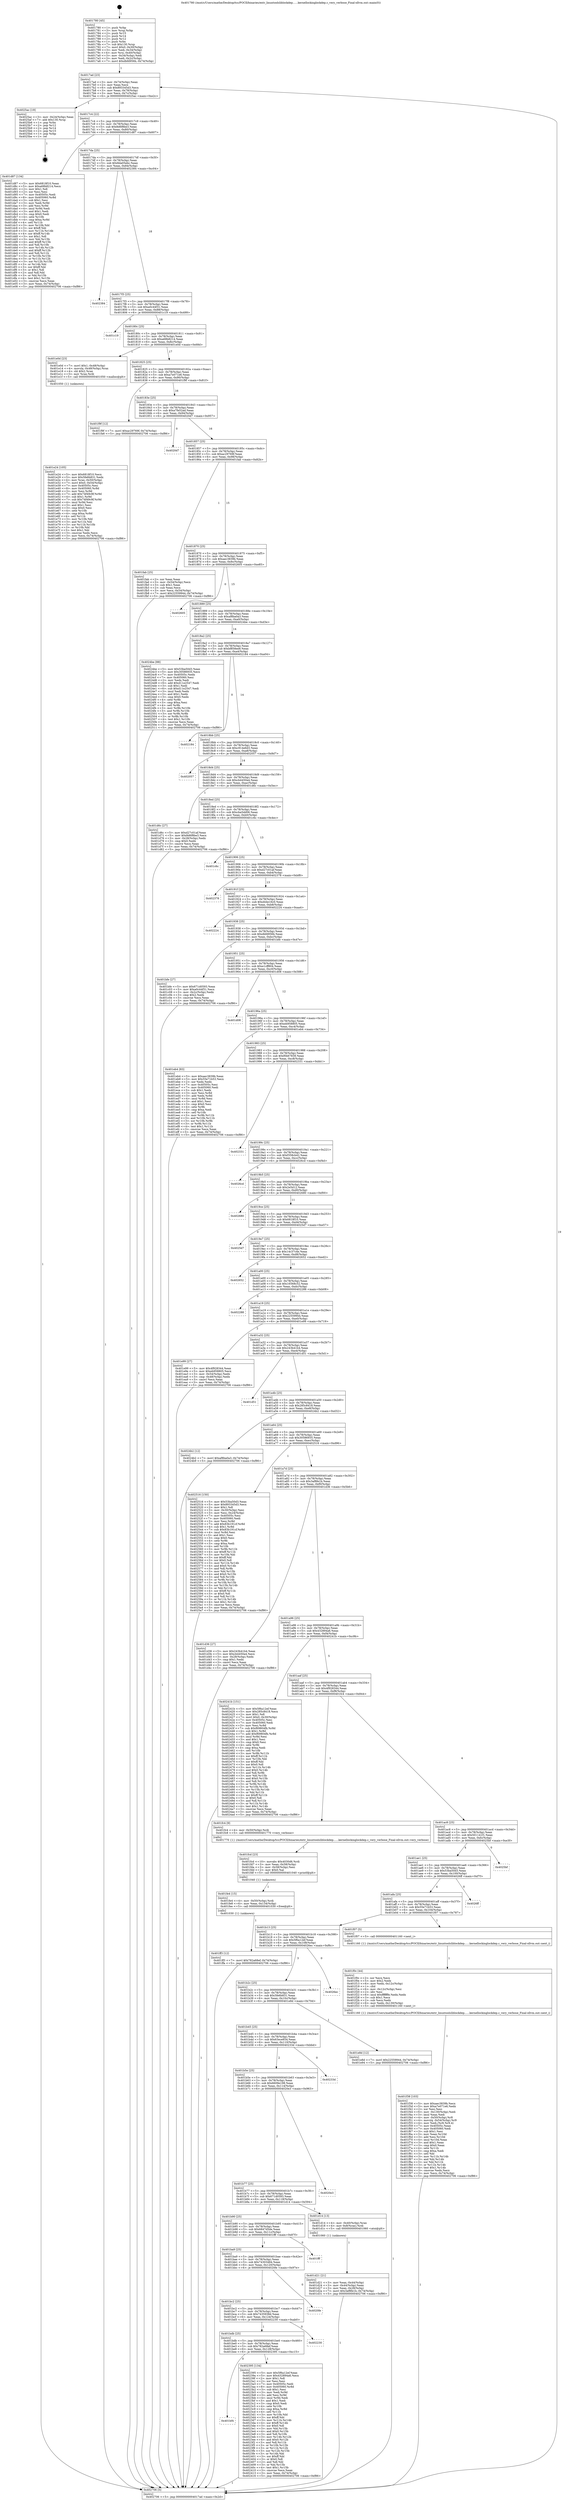 digraph "0x401780" {
  label = "0x401780 (/mnt/c/Users/mathe/Desktop/tcc/POCII/binaries/extr_linuxtoolsliblockdep......kernellockinglockdep.c_very_verbose_Final-ollvm.out::main(0))"
  labelloc = "t"
  node[shape=record]

  Entry [label="",width=0.3,height=0.3,shape=circle,fillcolor=black,style=filled]
  "0x4017ad" [label="{
     0x4017ad [23]\l
     | [instrs]\l
     &nbsp;&nbsp;0x4017ad \<+3\>: mov -0x74(%rbp),%eax\l
     &nbsp;&nbsp;0x4017b0 \<+2\>: mov %eax,%ecx\l
     &nbsp;&nbsp;0x4017b2 \<+6\>: sub $0x893345d3,%ecx\l
     &nbsp;&nbsp;0x4017b8 \<+3\>: mov %eax,-0x78(%rbp)\l
     &nbsp;&nbsp;0x4017bb \<+3\>: mov %ecx,-0x7c(%rbp)\l
     &nbsp;&nbsp;0x4017be \<+6\>: je 00000000004025ac \<main+0xe2c\>\l
  }"]
  "0x4025ac" [label="{
     0x4025ac [19]\l
     | [instrs]\l
     &nbsp;&nbsp;0x4025ac \<+3\>: mov -0x24(%rbp),%eax\l
     &nbsp;&nbsp;0x4025af \<+7\>: add $0x130,%rsp\l
     &nbsp;&nbsp;0x4025b6 \<+1\>: pop %rbx\l
     &nbsp;&nbsp;0x4025b7 \<+2\>: pop %r12\l
     &nbsp;&nbsp;0x4025b9 \<+2\>: pop %r14\l
     &nbsp;&nbsp;0x4025bb \<+2\>: pop %r15\l
     &nbsp;&nbsp;0x4025bd \<+1\>: pop %rbp\l
     &nbsp;&nbsp;0x4025be \<+1\>: ret\l
  }"]
  "0x4017c4" [label="{
     0x4017c4 [22]\l
     | [instrs]\l
     &nbsp;&nbsp;0x4017c4 \<+5\>: jmp 00000000004017c9 \<main+0x49\>\l
     &nbsp;&nbsp;0x4017c9 \<+3\>: mov -0x78(%rbp),%eax\l
     &nbsp;&nbsp;0x4017cc \<+5\>: sub $0x8d6f8be3,%eax\l
     &nbsp;&nbsp;0x4017d1 \<+3\>: mov %eax,-0x80(%rbp)\l
     &nbsp;&nbsp;0x4017d4 \<+6\>: je 0000000000401d87 \<main+0x607\>\l
  }"]
  Exit [label="",width=0.3,height=0.3,shape=circle,fillcolor=black,style=filled,peripheries=2]
  "0x401d87" [label="{
     0x401d87 [134]\l
     | [instrs]\l
     &nbsp;&nbsp;0x401d87 \<+5\>: mov $0x6818f10,%eax\l
     &nbsp;&nbsp;0x401d8c \<+5\>: mov $0xa68b8214,%ecx\l
     &nbsp;&nbsp;0x401d91 \<+2\>: mov $0x1,%dl\l
     &nbsp;&nbsp;0x401d93 \<+2\>: xor %esi,%esi\l
     &nbsp;&nbsp;0x401d95 \<+7\>: mov 0x40505c,%edi\l
     &nbsp;&nbsp;0x401d9c \<+8\>: mov 0x405060,%r8d\l
     &nbsp;&nbsp;0x401da4 \<+3\>: sub $0x1,%esi\l
     &nbsp;&nbsp;0x401da7 \<+3\>: mov %edi,%r9d\l
     &nbsp;&nbsp;0x401daa \<+3\>: add %esi,%r9d\l
     &nbsp;&nbsp;0x401dad \<+4\>: imul %r9d,%edi\l
     &nbsp;&nbsp;0x401db1 \<+3\>: and $0x1,%edi\l
     &nbsp;&nbsp;0x401db4 \<+3\>: cmp $0x0,%edi\l
     &nbsp;&nbsp;0x401db7 \<+4\>: sete %r10b\l
     &nbsp;&nbsp;0x401dbb \<+4\>: cmp $0xa,%r8d\l
     &nbsp;&nbsp;0x401dbf \<+4\>: setl %r11b\l
     &nbsp;&nbsp;0x401dc3 \<+3\>: mov %r10b,%bl\l
     &nbsp;&nbsp;0x401dc6 \<+3\>: xor $0xff,%bl\l
     &nbsp;&nbsp;0x401dc9 \<+3\>: mov %r11b,%r14b\l
     &nbsp;&nbsp;0x401dcc \<+4\>: xor $0xff,%r14b\l
     &nbsp;&nbsp;0x401dd0 \<+3\>: xor $0x1,%dl\l
     &nbsp;&nbsp;0x401dd3 \<+3\>: mov %bl,%r15b\l
     &nbsp;&nbsp;0x401dd6 \<+4\>: and $0xff,%r15b\l
     &nbsp;&nbsp;0x401dda \<+3\>: and %dl,%r10b\l
     &nbsp;&nbsp;0x401ddd \<+3\>: mov %r14b,%r12b\l
     &nbsp;&nbsp;0x401de0 \<+4\>: and $0xff,%r12b\l
     &nbsp;&nbsp;0x401de4 \<+3\>: and %dl,%r11b\l
     &nbsp;&nbsp;0x401de7 \<+3\>: or %r10b,%r15b\l
     &nbsp;&nbsp;0x401dea \<+3\>: or %r11b,%r12b\l
     &nbsp;&nbsp;0x401ded \<+3\>: xor %r12b,%r15b\l
     &nbsp;&nbsp;0x401df0 \<+3\>: or %r14b,%bl\l
     &nbsp;&nbsp;0x401df3 \<+3\>: xor $0xff,%bl\l
     &nbsp;&nbsp;0x401df6 \<+3\>: or $0x1,%dl\l
     &nbsp;&nbsp;0x401df9 \<+2\>: and %dl,%bl\l
     &nbsp;&nbsp;0x401dfb \<+3\>: or %bl,%r15b\l
     &nbsp;&nbsp;0x401dfe \<+4\>: test $0x1,%r15b\l
     &nbsp;&nbsp;0x401e02 \<+3\>: cmovne %ecx,%eax\l
     &nbsp;&nbsp;0x401e05 \<+3\>: mov %eax,-0x74(%rbp)\l
     &nbsp;&nbsp;0x401e08 \<+5\>: jmp 0000000000402706 \<main+0xf86\>\l
  }"]
  "0x4017da" [label="{
     0x4017da [25]\l
     | [instrs]\l
     &nbsp;&nbsp;0x4017da \<+5\>: jmp 00000000004017df \<main+0x5f\>\l
     &nbsp;&nbsp;0x4017df \<+3\>: mov -0x78(%rbp),%eax\l
     &nbsp;&nbsp;0x4017e2 \<+5\>: sub $0x8da05ebc,%eax\l
     &nbsp;&nbsp;0x4017e7 \<+6\>: mov %eax,-0x84(%rbp)\l
     &nbsp;&nbsp;0x4017ed \<+6\>: je 0000000000402384 \<main+0xc04\>\l
  }"]
  "0x401bf4" [label="{
     0x401bf4\l
  }", style=dashed]
  "0x402384" [label="{
     0x402384\l
  }", style=dashed]
  "0x4017f3" [label="{
     0x4017f3 [25]\l
     | [instrs]\l
     &nbsp;&nbsp;0x4017f3 \<+5\>: jmp 00000000004017f8 \<main+0x78\>\l
     &nbsp;&nbsp;0x4017f8 \<+3\>: mov -0x78(%rbp),%eax\l
     &nbsp;&nbsp;0x4017fb \<+5\>: sub $0xa0c44f31,%eax\l
     &nbsp;&nbsp;0x401800 \<+6\>: mov %eax,-0x88(%rbp)\l
     &nbsp;&nbsp;0x401806 \<+6\>: je 0000000000401c19 \<main+0x499\>\l
  }"]
  "0x402395" [label="{
     0x402395 [134]\l
     | [instrs]\l
     &nbsp;&nbsp;0x402395 \<+5\>: mov $0x5f6a12ef,%eax\l
     &nbsp;&nbsp;0x40239a \<+5\>: mov $0x432894a6,%ecx\l
     &nbsp;&nbsp;0x40239f \<+2\>: mov $0x1,%dl\l
     &nbsp;&nbsp;0x4023a1 \<+2\>: xor %esi,%esi\l
     &nbsp;&nbsp;0x4023a3 \<+7\>: mov 0x40505c,%edi\l
     &nbsp;&nbsp;0x4023aa \<+8\>: mov 0x405060,%r8d\l
     &nbsp;&nbsp;0x4023b2 \<+3\>: sub $0x1,%esi\l
     &nbsp;&nbsp;0x4023b5 \<+3\>: mov %edi,%r9d\l
     &nbsp;&nbsp;0x4023b8 \<+3\>: add %esi,%r9d\l
     &nbsp;&nbsp;0x4023bb \<+4\>: imul %r9d,%edi\l
     &nbsp;&nbsp;0x4023bf \<+3\>: and $0x1,%edi\l
     &nbsp;&nbsp;0x4023c2 \<+3\>: cmp $0x0,%edi\l
     &nbsp;&nbsp;0x4023c5 \<+4\>: sete %r10b\l
     &nbsp;&nbsp;0x4023c9 \<+4\>: cmp $0xa,%r8d\l
     &nbsp;&nbsp;0x4023cd \<+4\>: setl %r11b\l
     &nbsp;&nbsp;0x4023d1 \<+3\>: mov %r10b,%bl\l
     &nbsp;&nbsp;0x4023d4 \<+3\>: xor $0xff,%bl\l
     &nbsp;&nbsp;0x4023d7 \<+3\>: mov %r11b,%r14b\l
     &nbsp;&nbsp;0x4023da \<+4\>: xor $0xff,%r14b\l
     &nbsp;&nbsp;0x4023de \<+3\>: xor $0x0,%dl\l
     &nbsp;&nbsp;0x4023e1 \<+3\>: mov %bl,%r15b\l
     &nbsp;&nbsp;0x4023e4 \<+4\>: and $0x0,%r15b\l
     &nbsp;&nbsp;0x4023e8 \<+3\>: and %dl,%r10b\l
     &nbsp;&nbsp;0x4023eb \<+3\>: mov %r14b,%r12b\l
     &nbsp;&nbsp;0x4023ee \<+4\>: and $0x0,%r12b\l
     &nbsp;&nbsp;0x4023f2 \<+3\>: and %dl,%r11b\l
     &nbsp;&nbsp;0x4023f5 \<+3\>: or %r10b,%r15b\l
     &nbsp;&nbsp;0x4023f8 \<+3\>: or %r11b,%r12b\l
     &nbsp;&nbsp;0x4023fb \<+3\>: xor %r12b,%r15b\l
     &nbsp;&nbsp;0x4023fe \<+3\>: or %r14b,%bl\l
     &nbsp;&nbsp;0x402401 \<+3\>: xor $0xff,%bl\l
     &nbsp;&nbsp;0x402404 \<+3\>: or $0x0,%dl\l
     &nbsp;&nbsp;0x402407 \<+2\>: and %dl,%bl\l
     &nbsp;&nbsp;0x402409 \<+3\>: or %bl,%r15b\l
     &nbsp;&nbsp;0x40240c \<+4\>: test $0x1,%r15b\l
     &nbsp;&nbsp;0x402410 \<+3\>: cmovne %ecx,%eax\l
     &nbsp;&nbsp;0x402413 \<+3\>: mov %eax,-0x74(%rbp)\l
     &nbsp;&nbsp;0x402416 \<+5\>: jmp 0000000000402706 \<main+0xf86\>\l
  }"]
  "0x401c19" [label="{
     0x401c19\l
  }", style=dashed]
  "0x40180c" [label="{
     0x40180c [25]\l
     | [instrs]\l
     &nbsp;&nbsp;0x40180c \<+5\>: jmp 0000000000401811 \<main+0x91\>\l
     &nbsp;&nbsp;0x401811 \<+3\>: mov -0x78(%rbp),%eax\l
     &nbsp;&nbsp;0x401814 \<+5\>: sub $0xa68b8214,%eax\l
     &nbsp;&nbsp;0x401819 \<+6\>: mov %eax,-0x8c(%rbp)\l
     &nbsp;&nbsp;0x40181f \<+6\>: je 0000000000401e0d \<main+0x68d\>\l
  }"]
  "0x401bdb" [label="{
     0x401bdb [25]\l
     | [instrs]\l
     &nbsp;&nbsp;0x401bdb \<+5\>: jmp 0000000000401be0 \<main+0x460\>\l
     &nbsp;&nbsp;0x401be0 \<+3\>: mov -0x78(%rbp),%eax\l
     &nbsp;&nbsp;0x401be3 \<+5\>: sub $0x782a68ef,%eax\l
     &nbsp;&nbsp;0x401be8 \<+6\>: mov %eax,-0x128(%rbp)\l
     &nbsp;&nbsp;0x401bee \<+6\>: je 0000000000402395 \<main+0xc15\>\l
  }"]
  "0x401e0d" [label="{
     0x401e0d [23]\l
     | [instrs]\l
     &nbsp;&nbsp;0x401e0d \<+7\>: movl $0x1,-0x48(%rbp)\l
     &nbsp;&nbsp;0x401e14 \<+4\>: movslq -0x48(%rbp),%rax\l
     &nbsp;&nbsp;0x401e18 \<+4\>: shl $0x2,%rax\l
     &nbsp;&nbsp;0x401e1c \<+3\>: mov %rax,%rdi\l
     &nbsp;&nbsp;0x401e1f \<+5\>: call 0000000000401050 \<malloc@plt\>\l
     | [calls]\l
     &nbsp;&nbsp;0x401050 \{1\} (unknown)\l
  }"]
  "0x401825" [label="{
     0x401825 [25]\l
     | [instrs]\l
     &nbsp;&nbsp;0x401825 \<+5\>: jmp 000000000040182a \<main+0xaa\>\l
     &nbsp;&nbsp;0x40182a \<+3\>: mov -0x78(%rbp),%eax\l
     &nbsp;&nbsp;0x40182d \<+5\>: sub $0xa7e071e6,%eax\l
     &nbsp;&nbsp;0x401832 \<+6\>: mov %eax,-0x90(%rbp)\l
     &nbsp;&nbsp;0x401838 \<+6\>: je 0000000000401f9f \<main+0x81f\>\l
  }"]
  "0x402230" [label="{
     0x402230\l
  }", style=dashed]
  "0x401f9f" [label="{
     0x401f9f [12]\l
     | [instrs]\l
     &nbsp;&nbsp;0x401f9f \<+7\>: movl $0xac29769f,-0x74(%rbp)\l
     &nbsp;&nbsp;0x401fa6 \<+5\>: jmp 0000000000402706 \<main+0xf86\>\l
  }"]
  "0x40183e" [label="{
     0x40183e [25]\l
     | [instrs]\l
     &nbsp;&nbsp;0x40183e \<+5\>: jmp 0000000000401843 \<main+0xc3\>\l
     &nbsp;&nbsp;0x401843 \<+3\>: mov -0x78(%rbp),%eax\l
     &nbsp;&nbsp;0x401846 \<+5\>: sub $0xa7fe52ad,%eax\l
     &nbsp;&nbsp;0x40184b \<+6\>: mov %eax,-0x94(%rbp)\l
     &nbsp;&nbsp;0x401851 \<+6\>: je 00000000004020d7 \<main+0x957\>\l
  }"]
  "0x401bc2" [label="{
     0x401bc2 [25]\l
     | [instrs]\l
     &nbsp;&nbsp;0x401bc2 \<+5\>: jmp 0000000000401bc7 \<main+0x447\>\l
     &nbsp;&nbsp;0x401bc7 \<+3\>: mov -0x78(%rbp),%eax\l
     &nbsp;&nbsp;0x401bca \<+5\>: sub $0x7435938d,%eax\l
     &nbsp;&nbsp;0x401bcf \<+6\>: mov %eax,-0x124(%rbp)\l
     &nbsp;&nbsp;0x401bd5 \<+6\>: je 0000000000402230 \<main+0xab0\>\l
  }"]
  "0x4020d7" [label="{
     0x4020d7\l
  }", style=dashed]
  "0x401857" [label="{
     0x401857 [25]\l
     | [instrs]\l
     &nbsp;&nbsp;0x401857 \<+5\>: jmp 000000000040185c \<main+0xdc\>\l
     &nbsp;&nbsp;0x40185c \<+3\>: mov -0x78(%rbp),%eax\l
     &nbsp;&nbsp;0x40185f \<+5\>: sub $0xac29769f,%eax\l
     &nbsp;&nbsp;0x401864 \<+6\>: mov %eax,-0x98(%rbp)\l
     &nbsp;&nbsp;0x40186a \<+6\>: je 0000000000401fab \<main+0x82b\>\l
  }"]
  "0x4020fe" [label="{
     0x4020fe\l
  }", style=dashed]
  "0x401fab" [label="{
     0x401fab [25]\l
     | [instrs]\l
     &nbsp;&nbsp;0x401fab \<+2\>: xor %eax,%eax\l
     &nbsp;&nbsp;0x401fad \<+3\>: mov -0x54(%rbp),%ecx\l
     &nbsp;&nbsp;0x401fb0 \<+3\>: sub $0x1,%eax\l
     &nbsp;&nbsp;0x401fb3 \<+2\>: sub %eax,%ecx\l
     &nbsp;&nbsp;0x401fb5 \<+3\>: mov %ecx,-0x54(%rbp)\l
     &nbsp;&nbsp;0x401fb8 \<+7\>: movl $0x22559944,-0x74(%rbp)\l
     &nbsp;&nbsp;0x401fbf \<+5\>: jmp 0000000000402706 \<main+0xf86\>\l
  }"]
  "0x401870" [label="{
     0x401870 [25]\l
     | [instrs]\l
     &nbsp;&nbsp;0x401870 \<+5\>: jmp 0000000000401875 \<main+0xf5\>\l
     &nbsp;&nbsp;0x401875 \<+3\>: mov -0x78(%rbp),%eax\l
     &nbsp;&nbsp;0x401878 \<+5\>: sub $0xaec3839b,%eax\l
     &nbsp;&nbsp;0x40187d \<+6\>: mov %eax,-0x9c(%rbp)\l
     &nbsp;&nbsp;0x401883 \<+6\>: je 0000000000402605 \<main+0xe85\>\l
  }"]
  "0x401ba9" [label="{
     0x401ba9 [25]\l
     | [instrs]\l
     &nbsp;&nbsp;0x401ba9 \<+5\>: jmp 0000000000401bae \<main+0x42e\>\l
     &nbsp;&nbsp;0x401bae \<+3\>: mov -0x78(%rbp),%eax\l
     &nbsp;&nbsp;0x401bb1 \<+5\>: sub $0x74303484,%eax\l
     &nbsp;&nbsp;0x401bb6 \<+6\>: mov %eax,-0x120(%rbp)\l
     &nbsp;&nbsp;0x401bbc \<+6\>: je 00000000004020fe \<main+0x97e\>\l
  }"]
  "0x402605" [label="{
     0x402605\l
  }", style=dashed]
  "0x401889" [label="{
     0x401889 [25]\l
     | [instrs]\l
     &nbsp;&nbsp;0x401889 \<+5\>: jmp 000000000040188e \<main+0x10e\>\l
     &nbsp;&nbsp;0x40188e \<+3\>: mov -0x78(%rbp),%eax\l
     &nbsp;&nbsp;0x401891 \<+5\>: sub $0xaf8ba0a3,%eax\l
     &nbsp;&nbsp;0x401896 \<+6\>: mov %eax,-0xa0(%rbp)\l
     &nbsp;&nbsp;0x40189c \<+6\>: je 00000000004024be \<main+0xd3e\>\l
  }"]
  "0x401fff" [label="{
     0x401fff\l
  }", style=dashed]
  "0x4024be" [label="{
     0x4024be [88]\l
     | [instrs]\l
     &nbsp;&nbsp;0x4024be \<+5\>: mov $0x53ba50d3,%eax\l
     &nbsp;&nbsp;0x4024c3 \<+5\>: mov $0x30586935,%ecx\l
     &nbsp;&nbsp;0x4024c8 \<+7\>: mov 0x40505c,%edx\l
     &nbsp;&nbsp;0x4024cf \<+7\>: mov 0x405060,%esi\l
     &nbsp;&nbsp;0x4024d6 \<+2\>: mov %edx,%edi\l
     &nbsp;&nbsp;0x4024d8 \<+6\>: add $0xd11e2547,%edi\l
     &nbsp;&nbsp;0x4024de \<+3\>: sub $0x1,%edi\l
     &nbsp;&nbsp;0x4024e1 \<+6\>: sub $0xd11e2547,%edi\l
     &nbsp;&nbsp;0x4024e7 \<+3\>: imul %edi,%edx\l
     &nbsp;&nbsp;0x4024ea \<+3\>: and $0x1,%edx\l
     &nbsp;&nbsp;0x4024ed \<+3\>: cmp $0x0,%edx\l
     &nbsp;&nbsp;0x4024f0 \<+4\>: sete %r8b\l
     &nbsp;&nbsp;0x4024f4 \<+3\>: cmp $0xa,%esi\l
     &nbsp;&nbsp;0x4024f7 \<+4\>: setl %r9b\l
     &nbsp;&nbsp;0x4024fb \<+3\>: mov %r8b,%r10b\l
     &nbsp;&nbsp;0x4024fe \<+3\>: and %r9b,%r10b\l
     &nbsp;&nbsp;0x402501 \<+3\>: xor %r9b,%r8b\l
     &nbsp;&nbsp;0x402504 \<+3\>: or %r8b,%r10b\l
     &nbsp;&nbsp;0x402507 \<+4\>: test $0x1,%r10b\l
     &nbsp;&nbsp;0x40250b \<+3\>: cmovne %ecx,%eax\l
     &nbsp;&nbsp;0x40250e \<+3\>: mov %eax,-0x74(%rbp)\l
     &nbsp;&nbsp;0x402511 \<+5\>: jmp 0000000000402706 \<main+0xf86\>\l
  }"]
  "0x4018a2" [label="{
     0x4018a2 [25]\l
     | [instrs]\l
     &nbsp;&nbsp;0x4018a2 \<+5\>: jmp 00000000004018a7 \<main+0x127\>\l
     &nbsp;&nbsp;0x4018a7 \<+3\>: mov -0x78(%rbp),%eax\l
     &nbsp;&nbsp;0x4018aa \<+5\>: sub $0xbf858ee8,%eax\l
     &nbsp;&nbsp;0x4018af \<+6\>: mov %eax,-0xa4(%rbp)\l
     &nbsp;&nbsp;0x4018b5 \<+6\>: je 0000000000402184 \<main+0xa04\>\l
  }"]
  "0x401ff3" [label="{
     0x401ff3 [12]\l
     | [instrs]\l
     &nbsp;&nbsp;0x401ff3 \<+7\>: movl $0x782a68ef,-0x74(%rbp)\l
     &nbsp;&nbsp;0x401ffa \<+5\>: jmp 0000000000402706 \<main+0xf86\>\l
  }"]
  "0x402184" [label="{
     0x402184\l
  }", style=dashed]
  "0x4018bb" [label="{
     0x4018bb [25]\l
     | [instrs]\l
     &nbsp;&nbsp;0x4018bb \<+5\>: jmp 00000000004018c0 \<main+0x140\>\l
     &nbsp;&nbsp;0x4018c0 \<+3\>: mov -0x78(%rbp),%eax\l
     &nbsp;&nbsp;0x4018c3 \<+5\>: sub $0xc914e6d3,%eax\l
     &nbsp;&nbsp;0x4018c8 \<+6\>: mov %eax,-0xa8(%rbp)\l
     &nbsp;&nbsp;0x4018ce \<+6\>: je 0000000000402057 \<main+0x8d7\>\l
  }"]
  "0x401fe4" [label="{
     0x401fe4 [15]\l
     | [instrs]\l
     &nbsp;&nbsp;0x401fe4 \<+4\>: mov -0x50(%rbp),%rdi\l
     &nbsp;&nbsp;0x401fe8 \<+6\>: mov %eax,-0x134(%rbp)\l
     &nbsp;&nbsp;0x401fee \<+5\>: call 0000000000401030 \<free@plt\>\l
     | [calls]\l
     &nbsp;&nbsp;0x401030 \{1\} (unknown)\l
  }"]
  "0x402057" [label="{
     0x402057\l
  }", style=dashed]
  "0x4018d4" [label="{
     0x4018d4 [25]\l
     | [instrs]\l
     &nbsp;&nbsp;0x4018d4 \<+5\>: jmp 00000000004018d9 \<main+0x159\>\l
     &nbsp;&nbsp;0x4018d9 \<+3\>: mov -0x78(%rbp),%eax\l
     &nbsp;&nbsp;0x4018dc \<+5\>: sub $0xcb4450a4,%eax\l
     &nbsp;&nbsp;0x4018e1 \<+6\>: mov %eax,-0xac(%rbp)\l
     &nbsp;&nbsp;0x4018e7 \<+6\>: je 0000000000401d6c \<main+0x5ec\>\l
  }"]
  "0x401fcd" [label="{
     0x401fcd [23]\l
     | [instrs]\l
     &nbsp;&nbsp;0x401fcd \<+10\>: movabs $0x4030d6,%rdi\l
     &nbsp;&nbsp;0x401fd7 \<+3\>: mov %eax,-0x58(%rbp)\l
     &nbsp;&nbsp;0x401fda \<+3\>: mov -0x58(%rbp),%esi\l
     &nbsp;&nbsp;0x401fdd \<+2\>: mov $0x0,%al\l
     &nbsp;&nbsp;0x401fdf \<+5\>: call 0000000000401040 \<printf@plt\>\l
     | [calls]\l
     &nbsp;&nbsp;0x401040 \{1\} (unknown)\l
  }"]
  "0x401d6c" [label="{
     0x401d6c [27]\l
     | [instrs]\l
     &nbsp;&nbsp;0x401d6c \<+5\>: mov $0xd27c01af,%eax\l
     &nbsp;&nbsp;0x401d71 \<+5\>: mov $0x8d6f8be3,%ecx\l
     &nbsp;&nbsp;0x401d76 \<+3\>: mov -0x28(%rbp),%edx\l
     &nbsp;&nbsp;0x401d79 \<+3\>: cmp $0x0,%edx\l
     &nbsp;&nbsp;0x401d7c \<+3\>: cmove %ecx,%eax\l
     &nbsp;&nbsp;0x401d7f \<+3\>: mov %eax,-0x74(%rbp)\l
     &nbsp;&nbsp;0x401d82 \<+5\>: jmp 0000000000402706 \<main+0xf86\>\l
  }"]
  "0x4018ed" [label="{
     0x4018ed [25]\l
     | [instrs]\l
     &nbsp;&nbsp;0x4018ed \<+5\>: jmp 00000000004018f2 \<main+0x172\>\l
     &nbsp;&nbsp;0x4018f2 \<+3\>: mov -0x78(%rbp),%eax\l
     &nbsp;&nbsp;0x4018f5 \<+5\>: sub $0xcba5dd06,%eax\l
     &nbsp;&nbsp;0x4018fa \<+6\>: mov %eax,-0xb0(%rbp)\l
     &nbsp;&nbsp;0x401900 \<+6\>: je 0000000000401c6c \<main+0x4ec\>\l
  }"]
  "0x401f38" [label="{
     0x401f38 [103]\l
     | [instrs]\l
     &nbsp;&nbsp;0x401f38 \<+5\>: mov $0xaec3839b,%ecx\l
     &nbsp;&nbsp;0x401f3d \<+5\>: mov $0xa7e071e6,%edx\l
     &nbsp;&nbsp;0x401f42 \<+2\>: xor %esi,%esi\l
     &nbsp;&nbsp;0x401f44 \<+6\>: mov -0x130(%rbp),%edi\l
     &nbsp;&nbsp;0x401f4a \<+3\>: imul %eax,%edi\l
     &nbsp;&nbsp;0x401f4d \<+4\>: mov -0x50(%rbp),%r8\l
     &nbsp;&nbsp;0x401f51 \<+4\>: movslq -0x54(%rbp),%r9\l
     &nbsp;&nbsp;0x401f55 \<+4\>: mov %edi,(%r8,%r9,4)\l
     &nbsp;&nbsp;0x401f59 \<+7\>: mov 0x40505c,%eax\l
     &nbsp;&nbsp;0x401f60 \<+7\>: mov 0x405060,%edi\l
     &nbsp;&nbsp;0x401f67 \<+3\>: sub $0x1,%esi\l
     &nbsp;&nbsp;0x401f6a \<+3\>: mov %eax,%r10d\l
     &nbsp;&nbsp;0x401f6d \<+3\>: add %esi,%r10d\l
     &nbsp;&nbsp;0x401f70 \<+4\>: imul %r10d,%eax\l
     &nbsp;&nbsp;0x401f74 \<+3\>: and $0x1,%eax\l
     &nbsp;&nbsp;0x401f77 \<+3\>: cmp $0x0,%eax\l
     &nbsp;&nbsp;0x401f7a \<+4\>: sete %r11b\l
     &nbsp;&nbsp;0x401f7e \<+3\>: cmp $0xa,%edi\l
     &nbsp;&nbsp;0x401f81 \<+3\>: setl %bl\l
     &nbsp;&nbsp;0x401f84 \<+3\>: mov %r11b,%r14b\l
     &nbsp;&nbsp;0x401f87 \<+3\>: and %bl,%r14b\l
     &nbsp;&nbsp;0x401f8a \<+3\>: xor %bl,%r11b\l
     &nbsp;&nbsp;0x401f8d \<+3\>: or %r11b,%r14b\l
     &nbsp;&nbsp;0x401f90 \<+4\>: test $0x1,%r14b\l
     &nbsp;&nbsp;0x401f94 \<+3\>: cmovne %edx,%ecx\l
     &nbsp;&nbsp;0x401f97 \<+3\>: mov %ecx,-0x74(%rbp)\l
     &nbsp;&nbsp;0x401f9a \<+5\>: jmp 0000000000402706 \<main+0xf86\>\l
  }"]
  "0x401c6c" [label="{
     0x401c6c\l
  }", style=dashed]
  "0x401906" [label="{
     0x401906 [25]\l
     | [instrs]\l
     &nbsp;&nbsp;0x401906 \<+5\>: jmp 000000000040190b \<main+0x18b\>\l
     &nbsp;&nbsp;0x40190b \<+3\>: mov -0x78(%rbp),%eax\l
     &nbsp;&nbsp;0x40190e \<+5\>: sub $0xd27c01af,%eax\l
     &nbsp;&nbsp;0x401913 \<+6\>: mov %eax,-0xb4(%rbp)\l
     &nbsp;&nbsp;0x401919 \<+6\>: je 0000000000402378 \<main+0xbf8\>\l
  }"]
  "0x401f0c" [label="{
     0x401f0c [44]\l
     | [instrs]\l
     &nbsp;&nbsp;0x401f0c \<+2\>: xor %ecx,%ecx\l
     &nbsp;&nbsp;0x401f0e \<+5\>: mov $0x2,%edx\l
     &nbsp;&nbsp;0x401f13 \<+6\>: mov %edx,-0x12c(%rbp)\l
     &nbsp;&nbsp;0x401f19 \<+1\>: cltd\l
     &nbsp;&nbsp;0x401f1a \<+6\>: mov -0x12c(%rbp),%esi\l
     &nbsp;&nbsp;0x401f20 \<+2\>: idiv %esi\l
     &nbsp;&nbsp;0x401f22 \<+6\>: imul $0xfffffffe,%edx,%edx\l
     &nbsp;&nbsp;0x401f28 \<+3\>: sub $0x1,%ecx\l
     &nbsp;&nbsp;0x401f2b \<+2\>: sub %ecx,%edx\l
     &nbsp;&nbsp;0x401f2d \<+6\>: mov %edx,-0x130(%rbp)\l
     &nbsp;&nbsp;0x401f33 \<+5\>: call 0000000000401160 \<next_i\>\l
     | [calls]\l
     &nbsp;&nbsp;0x401160 \{1\} (/mnt/c/Users/mathe/Desktop/tcc/POCII/binaries/extr_linuxtoolsliblockdep......kernellockinglockdep.c_very_verbose_Final-ollvm.out::next_i)\l
  }"]
  "0x402378" [label="{
     0x402378\l
  }", style=dashed]
  "0x40191f" [label="{
     0x40191f [25]\l
     | [instrs]\l
     &nbsp;&nbsp;0x40191f \<+5\>: jmp 0000000000401924 \<main+0x1a4\>\l
     &nbsp;&nbsp;0x401924 \<+3\>: mov -0x78(%rbp),%eax\l
     &nbsp;&nbsp;0x401927 \<+5\>: sub $0xd44e16c0,%eax\l
     &nbsp;&nbsp;0x40192c \<+6\>: mov %eax,-0xb8(%rbp)\l
     &nbsp;&nbsp;0x401932 \<+6\>: je 0000000000402224 \<main+0xaa4\>\l
  }"]
  "0x401e24" [label="{
     0x401e24 [105]\l
     | [instrs]\l
     &nbsp;&nbsp;0x401e24 \<+5\>: mov $0x6818f10,%ecx\l
     &nbsp;&nbsp;0x401e29 \<+5\>: mov $0x5fe6b831,%edx\l
     &nbsp;&nbsp;0x401e2e \<+4\>: mov %rax,-0x50(%rbp)\l
     &nbsp;&nbsp;0x401e32 \<+7\>: movl $0x0,-0x54(%rbp)\l
     &nbsp;&nbsp;0x401e39 \<+7\>: mov 0x40505c,%esi\l
     &nbsp;&nbsp;0x401e40 \<+8\>: mov 0x405060,%r8d\l
     &nbsp;&nbsp;0x401e48 \<+3\>: mov %esi,%r9d\l
     &nbsp;&nbsp;0x401e4b \<+7\>: add $0x74f49c9f,%r9d\l
     &nbsp;&nbsp;0x401e52 \<+4\>: sub $0x1,%r9d\l
     &nbsp;&nbsp;0x401e56 \<+7\>: sub $0x74f49c9f,%r9d\l
     &nbsp;&nbsp;0x401e5d \<+4\>: imul %r9d,%esi\l
     &nbsp;&nbsp;0x401e61 \<+3\>: and $0x1,%esi\l
     &nbsp;&nbsp;0x401e64 \<+3\>: cmp $0x0,%esi\l
     &nbsp;&nbsp;0x401e67 \<+4\>: sete %r10b\l
     &nbsp;&nbsp;0x401e6b \<+4\>: cmp $0xa,%r8d\l
     &nbsp;&nbsp;0x401e6f \<+4\>: setl %r11b\l
     &nbsp;&nbsp;0x401e73 \<+3\>: mov %r10b,%bl\l
     &nbsp;&nbsp;0x401e76 \<+3\>: and %r11b,%bl\l
     &nbsp;&nbsp;0x401e79 \<+3\>: xor %r11b,%r10b\l
     &nbsp;&nbsp;0x401e7c \<+3\>: or %r10b,%bl\l
     &nbsp;&nbsp;0x401e7f \<+3\>: test $0x1,%bl\l
     &nbsp;&nbsp;0x401e82 \<+3\>: cmovne %edx,%ecx\l
     &nbsp;&nbsp;0x401e85 \<+3\>: mov %ecx,-0x74(%rbp)\l
     &nbsp;&nbsp;0x401e88 \<+5\>: jmp 0000000000402706 \<main+0xf86\>\l
  }"]
  "0x402224" [label="{
     0x402224\l
  }", style=dashed]
  "0x401938" [label="{
     0x401938 [25]\l
     | [instrs]\l
     &nbsp;&nbsp;0x401938 \<+5\>: jmp 000000000040193d \<main+0x1bd\>\l
     &nbsp;&nbsp;0x40193d \<+3\>: mov -0x78(%rbp),%eax\l
     &nbsp;&nbsp;0x401940 \<+5\>: sub $0xdbfd956b,%eax\l
     &nbsp;&nbsp;0x401945 \<+6\>: mov %eax,-0xbc(%rbp)\l
     &nbsp;&nbsp;0x40194b \<+6\>: je 0000000000401bfe \<main+0x47e\>\l
  }"]
  "0x401d21" [label="{
     0x401d21 [21]\l
     | [instrs]\l
     &nbsp;&nbsp;0x401d21 \<+3\>: mov %eax,-0x44(%rbp)\l
     &nbsp;&nbsp;0x401d24 \<+3\>: mov -0x44(%rbp),%eax\l
     &nbsp;&nbsp;0x401d27 \<+3\>: mov %eax,-0x28(%rbp)\l
     &nbsp;&nbsp;0x401d2a \<+7\>: movl $0x3af8fe1b,-0x74(%rbp)\l
     &nbsp;&nbsp;0x401d31 \<+5\>: jmp 0000000000402706 \<main+0xf86\>\l
  }"]
  "0x401bfe" [label="{
     0x401bfe [27]\l
     | [instrs]\l
     &nbsp;&nbsp;0x401bfe \<+5\>: mov $0x671d0593,%eax\l
     &nbsp;&nbsp;0x401c03 \<+5\>: mov $0xa0c44f31,%ecx\l
     &nbsp;&nbsp;0x401c08 \<+3\>: mov -0x2c(%rbp),%edx\l
     &nbsp;&nbsp;0x401c0b \<+3\>: cmp $0x2,%edx\l
     &nbsp;&nbsp;0x401c0e \<+3\>: cmovne %ecx,%eax\l
     &nbsp;&nbsp;0x401c11 \<+3\>: mov %eax,-0x74(%rbp)\l
     &nbsp;&nbsp;0x401c14 \<+5\>: jmp 0000000000402706 \<main+0xf86\>\l
  }"]
  "0x401951" [label="{
     0x401951 [25]\l
     | [instrs]\l
     &nbsp;&nbsp;0x401951 \<+5\>: jmp 0000000000401956 \<main+0x1d6\>\l
     &nbsp;&nbsp;0x401956 \<+3\>: mov -0x78(%rbp),%eax\l
     &nbsp;&nbsp;0x401959 \<+5\>: sub $0xe1cff804,%eax\l
     &nbsp;&nbsp;0x40195e \<+6\>: mov %eax,-0xc0(%rbp)\l
     &nbsp;&nbsp;0x401964 \<+6\>: je 0000000000401d08 \<main+0x588\>\l
  }"]
  "0x402706" [label="{
     0x402706 [5]\l
     | [instrs]\l
     &nbsp;&nbsp;0x402706 \<+5\>: jmp 00000000004017ad \<main+0x2d\>\l
  }"]
  "0x401780" [label="{
     0x401780 [45]\l
     | [instrs]\l
     &nbsp;&nbsp;0x401780 \<+1\>: push %rbp\l
     &nbsp;&nbsp;0x401781 \<+3\>: mov %rsp,%rbp\l
     &nbsp;&nbsp;0x401784 \<+2\>: push %r15\l
     &nbsp;&nbsp;0x401786 \<+2\>: push %r14\l
     &nbsp;&nbsp;0x401788 \<+2\>: push %r12\l
     &nbsp;&nbsp;0x40178a \<+1\>: push %rbx\l
     &nbsp;&nbsp;0x40178b \<+7\>: sub $0x130,%rsp\l
     &nbsp;&nbsp;0x401792 \<+7\>: movl $0x0,-0x30(%rbp)\l
     &nbsp;&nbsp;0x401799 \<+3\>: mov %edi,-0x34(%rbp)\l
     &nbsp;&nbsp;0x40179c \<+4\>: mov %rsi,-0x40(%rbp)\l
     &nbsp;&nbsp;0x4017a0 \<+3\>: mov -0x34(%rbp),%edi\l
     &nbsp;&nbsp;0x4017a3 \<+3\>: mov %edi,-0x2c(%rbp)\l
     &nbsp;&nbsp;0x4017a6 \<+7\>: movl $0xdbfd956b,-0x74(%rbp)\l
  }"]
  "0x401b90" [label="{
     0x401b90 [25]\l
     | [instrs]\l
     &nbsp;&nbsp;0x401b90 \<+5\>: jmp 0000000000401b95 \<main+0x415\>\l
     &nbsp;&nbsp;0x401b95 \<+3\>: mov -0x78(%rbp),%eax\l
     &nbsp;&nbsp;0x401b98 \<+5\>: sub $0x6847d5de,%eax\l
     &nbsp;&nbsp;0x401b9d \<+6\>: mov %eax,-0x11c(%rbp)\l
     &nbsp;&nbsp;0x401ba3 \<+6\>: je 0000000000401fff \<main+0x87f\>\l
  }"]
  "0x401d08" [label="{
     0x401d08\l
  }", style=dashed]
  "0x40196a" [label="{
     0x40196a [25]\l
     | [instrs]\l
     &nbsp;&nbsp;0x40196a \<+5\>: jmp 000000000040196f \<main+0x1ef\>\l
     &nbsp;&nbsp;0x40196f \<+3\>: mov -0x78(%rbp),%eax\l
     &nbsp;&nbsp;0x401972 \<+5\>: sub $0xeb958805,%eax\l
     &nbsp;&nbsp;0x401977 \<+6\>: mov %eax,-0xc4(%rbp)\l
     &nbsp;&nbsp;0x40197d \<+6\>: je 0000000000401eb4 \<main+0x734\>\l
  }"]
  "0x401d14" [label="{
     0x401d14 [13]\l
     | [instrs]\l
     &nbsp;&nbsp;0x401d14 \<+4\>: mov -0x40(%rbp),%rax\l
     &nbsp;&nbsp;0x401d18 \<+4\>: mov 0x8(%rax),%rdi\l
     &nbsp;&nbsp;0x401d1c \<+5\>: call 0000000000401060 \<atoi@plt\>\l
     | [calls]\l
     &nbsp;&nbsp;0x401060 \{1\} (unknown)\l
  }"]
  "0x401eb4" [label="{
     0x401eb4 [83]\l
     | [instrs]\l
     &nbsp;&nbsp;0x401eb4 \<+5\>: mov $0xaec3839b,%eax\l
     &nbsp;&nbsp;0x401eb9 \<+5\>: mov $0x55e71b53,%ecx\l
     &nbsp;&nbsp;0x401ebe \<+2\>: xor %edx,%edx\l
     &nbsp;&nbsp;0x401ec0 \<+7\>: mov 0x40505c,%esi\l
     &nbsp;&nbsp;0x401ec7 \<+7\>: mov 0x405060,%edi\l
     &nbsp;&nbsp;0x401ece \<+3\>: sub $0x1,%edx\l
     &nbsp;&nbsp;0x401ed1 \<+3\>: mov %esi,%r8d\l
     &nbsp;&nbsp;0x401ed4 \<+3\>: add %edx,%r8d\l
     &nbsp;&nbsp;0x401ed7 \<+4\>: imul %r8d,%esi\l
     &nbsp;&nbsp;0x401edb \<+3\>: and $0x1,%esi\l
     &nbsp;&nbsp;0x401ede \<+3\>: cmp $0x0,%esi\l
     &nbsp;&nbsp;0x401ee1 \<+4\>: sete %r9b\l
     &nbsp;&nbsp;0x401ee5 \<+3\>: cmp $0xa,%edi\l
     &nbsp;&nbsp;0x401ee8 \<+4\>: setl %r10b\l
     &nbsp;&nbsp;0x401eec \<+3\>: mov %r9b,%r11b\l
     &nbsp;&nbsp;0x401eef \<+3\>: and %r10b,%r11b\l
     &nbsp;&nbsp;0x401ef2 \<+3\>: xor %r10b,%r9b\l
     &nbsp;&nbsp;0x401ef5 \<+3\>: or %r9b,%r11b\l
     &nbsp;&nbsp;0x401ef8 \<+4\>: test $0x1,%r11b\l
     &nbsp;&nbsp;0x401efc \<+3\>: cmovne %ecx,%eax\l
     &nbsp;&nbsp;0x401eff \<+3\>: mov %eax,-0x74(%rbp)\l
     &nbsp;&nbsp;0x401f02 \<+5\>: jmp 0000000000402706 \<main+0xf86\>\l
  }"]
  "0x401983" [label="{
     0x401983 [25]\l
     | [instrs]\l
     &nbsp;&nbsp;0x401983 \<+5\>: jmp 0000000000401988 \<main+0x208\>\l
     &nbsp;&nbsp;0x401988 \<+3\>: mov -0x78(%rbp),%eax\l
     &nbsp;&nbsp;0x40198b \<+5\>: sub $0xf0b67839,%eax\l
     &nbsp;&nbsp;0x401990 \<+6\>: mov %eax,-0xc8(%rbp)\l
     &nbsp;&nbsp;0x401996 \<+6\>: je 0000000000402331 \<main+0xbb1\>\l
  }"]
  "0x401b77" [label="{
     0x401b77 [25]\l
     | [instrs]\l
     &nbsp;&nbsp;0x401b77 \<+5\>: jmp 0000000000401b7c \<main+0x3fc\>\l
     &nbsp;&nbsp;0x401b7c \<+3\>: mov -0x78(%rbp),%eax\l
     &nbsp;&nbsp;0x401b7f \<+5\>: sub $0x671d0593,%eax\l
     &nbsp;&nbsp;0x401b84 \<+6\>: mov %eax,-0x118(%rbp)\l
     &nbsp;&nbsp;0x401b8a \<+6\>: je 0000000000401d14 \<main+0x594\>\l
  }"]
  "0x402331" [label="{
     0x402331\l
  }", style=dashed]
  "0x40199c" [label="{
     0x40199c [25]\l
     | [instrs]\l
     &nbsp;&nbsp;0x40199c \<+5\>: jmp 00000000004019a1 \<main+0x221\>\l
     &nbsp;&nbsp;0x4019a1 \<+3\>: mov -0x78(%rbp),%eax\l
     &nbsp;&nbsp;0x4019a4 \<+5\>: sub $0xf358cb42,%eax\l
     &nbsp;&nbsp;0x4019a9 \<+6\>: mov %eax,-0xcc(%rbp)\l
     &nbsp;&nbsp;0x4019af \<+6\>: je 00000000004026cd \<main+0xf4d\>\l
  }"]
  "0x4020e3" [label="{
     0x4020e3\l
  }", style=dashed]
  "0x4026cd" [label="{
     0x4026cd\l
  }", style=dashed]
  "0x4019b5" [label="{
     0x4019b5 [25]\l
     | [instrs]\l
     &nbsp;&nbsp;0x4019b5 \<+5\>: jmp 00000000004019ba \<main+0x23a\>\l
     &nbsp;&nbsp;0x4019ba \<+3\>: mov -0x78(%rbp),%eax\l
     &nbsp;&nbsp;0x4019bd \<+5\>: sub $0x2e5d12,%eax\l
     &nbsp;&nbsp;0x4019c2 \<+6\>: mov %eax,-0xd0(%rbp)\l
     &nbsp;&nbsp;0x4019c8 \<+6\>: je 0000000000402680 \<main+0xf00\>\l
  }"]
  "0x401b5e" [label="{
     0x401b5e [25]\l
     | [instrs]\l
     &nbsp;&nbsp;0x401b5e \<+5\>: jmp 0000000000401b63 \<main+0x3e3\>\l
     &nbsp;&nbsp;0x401b63 \<+3\>: mov -0x78(%rbp),%eax\l
     &nbsp;&nbsp;0x401b66 \<+5\>: sub $0x6609e198,%eax\l
     &nbsp;&nbsp;0x401b6b \<+6\>: mov %eax,-0x114(%rbp)\l
     &nbsp;&nbsp;0x401b71 \<+6\>: je 00000000004020e3 \<main+0x963\>\l
  }"]
  "0x402680" [label="{
     0x402680\l
  }", style=dashed]
  "0x4019ce" [label="{
     0x4019ce [25]\l
     | [instrs]\l
     &nbsp;&nbsp;0x4019ce \<+5\>: jmp 00000000004019d3 \<main+0x253\>\l
     &nbsp;&nbsp;0x4019d3 \<+3\>: mov -0x78(%rbp),%eax\l
     &nbsp;&nbsp;0x4019d6 \<+5\>: sub $0x6818f10,%eax\l
     &nbsp;&nbsp;0x4019db \<+6\>: mov %eax,-0xd4(%rbp)\l
     &nbsp;&nbsp;0x4019e1 \<+6\>: je 00000000004025d7 \<main+0xe57\>\l
  }"]
  "0x40233d" [label="{
     0x40233d\l
  }", style=dashed]
  "0x4025d7" [label="{
     0x4025d7\l
  }", style=dashed]
  "0x4019e7" [label="{
     0x4019e7 [25]\l
     | [instrs]\l
     &nbsp;&nbsp;0x4019e7 \<+5\>: jmp 00000000004019ec \<main+0x26c\>\l
     &nbsp;&nbsp;0x4019ec \<+3\>: mov -0x78(%rbp),%eax\l
     &nbsp;&nbsp;0x4019ef \<+5\>: sub $0x14c37c4e,%eax\l
     &nbsp;&nbsp;0x4019f4 \<+6\>: mov %eax,-0xd8(%rbp)\l
     &nbsp;&nbsp;0x4019fa \<+6\>: je 0000000000402652 \<main+0xed2\>\l
  }"]
  "0x401b45" [label="{
     0x401b45 [25]\l
     | [instrs]\l
     &nbsp;&nbsp;0x401b45 \<+5\>: jmp 0000000000401b4a \<main+0x3ca\>\l
     &nbsp;&nbsp;0x401b4a \<+3\>: mov -0x78(%rbp),%eax\l
     &nbsp;&nbsp;0x401b4d \<+5\>: sub $0x63ece934,%eax\l
     &nbsp;&nbsp;0x401b52 \<+6\>: mov %eax,-0x110(%rbp)\l
     &nbsp;&nbsp;0x401b58 \<+6\>: je 000000000040233d \<main+0xbbd\>\l
  }"]
  "0x402652" [label="{
     0x402652\l
  }", style=dashed]
  "0x401a00" [label="{
     0x401a00 [25]\l
     | [instrs]\l
     &nbsp;&nbsp;0x401a00 \<+5\>: jmp 0000000000401a05 \<main+0x285\>\l
     &nbsp;&nbsp;0x401a05 \<+3\>: mov -0x78(%rbp),%eax\l
     &nbsp;&nbsp;0x401a08 \<+5\>: sub $0x16568c52,%eax\l
     &nbsp;&nbsp;0x401a0d \<+6\>: mov %eax,-0xdc(%rbp)\l
     &nbsp;&nbsp;0x401a13 \<+6\>: je 0000000000402288 \<main+0xb08\>\l
  }"]
  "0x401e8d" [label="{
     0x401e8d [12]\l
     | [instrs]\l
     &nbsp;&nbsp;0x401e8d \<+7\>: movl $0x22559944,-0x74(%rbp)\l
     &nbsp;&nbsp;0x401e94 \<+5\>: jmp 0000000000402706 \<main+0xf86\>\l
  }"]
  "0x402288" [label="{
     0x402288\l
  }", style=dashed]
  "0x401a19" [label="{
     0x401a19 [25]\l
     | [instrs]\l
     &nbsp;&nbsp;0x401a19 \<+5\>: jmp 0000000000401a1e \<main+0x29e\>\l
     &nbsp;&nbsp;0x401a1e \<+3\>: mov -0x78(%rbp),%eax\l
     &nbsp;&nbsp;0x401a21 \<+5\>: sub $0x22559944,%eax\l
     &nbsp;&nbsp;0x401a26 \<+6\>: mov %eax,-0xe0(%rbp)\l
     &nbsp;&nbsp;0x401a2c \<+6\>: je 0000000000401e99 \<main+0x719\>\l
  }"]
  "0x401b2c" [label="{
     0x401b2c [25]\l
     | [instrs]\l
     &nbsp;&nbsp;0x401b2c \<+5\>: jmp 0000000000401b31 \<main+0x3b1\>\l
     &nbsp;&nbsp;0x401b31 \<+3\>: mov -0x78(%rbp),%eax\l
     &nbsp;&nbsp;0x401b34 \<+5\>: sub $0x5fe6b831,%eax\l
     &nbsp;&nbsp;0x401b39 \<+6\>: mov %eax,-0x10c(%rbp)\l
     &nbsp;&nbsp;0x401b3f \<+6\>: je 0000000000401e8d \<main+0x70d\>\l
  }"]
  "0x401e99" [label="{
     0x401e99 [27]\l
     | [instrs]\l
     &nbsp;&nbsp;0x401e99 \<+5\>: mov $0x4f928344,%eax\l
     &nbsp;&nbsp;0x401e9e \<+5\>: mov $0xeb958805,%ecx\l
     &nbsp;&nbsp;0x401ea3 \<+3\>: mov -0x54(%rbp),%edx\l
     &nbsp;&nbsp;0x401ea6 \<+3\>: cmp -0x48(%rbp),%edx\l
     &nbsp;&nbsp;0x401ea9 \<+3\>: cmovl %ecx,%eax\l
     &nbsp;&nbsp;0x401eac \<+3\>: mov %eax,-0x74(%rbp)\l
     &nbsp;&nbsp;0x401eaf \<+5\>: jmp 0000000000402706 \<main+0xf86\>\l
  }"]
  "0x401a32" [label="{
     0x401a32 [25]\l
     | [instrs]\l
     &nbsp;&nbsp;0x401a32 \<+5\>: jmp 0000000000401a37 \<main+0x2b7\>\l
     &nbsp;&nbsp;0x401a37 \<+3\>: mov -0x78(%rbp),%eax\l
     &nbsp;&nbsp;0x401a3a \<+5\>: sub $0x243b41b4,%eax\l
     &nbsp;&nbsp;0x401a3f \<+6\>: mov %eax,-0xe4(%rbp)\l
     &nbsp;&nbsp;0x401a45 \<+6\>: je 0000000000401d51 \<main+0x5d1\>\l
  }"]
  "0x4026ec" [label="{
     0x4026ec\l
  }", style=dashed]
  "0x401d51" [label="{
     0x401d51\l
  }", style=dashed]
  "0x401a4b" [label="{
     0x401a4b [25]\l
     | [instrs]\l
     &nbsp;&nbsp;0x401a4b \<+5\>: jmp 0000000000401a50 \<main+0x2d0\>\l
     &nbsp;&nbsp;0x401a50 \<+3\>: mov -0x78(%rbp),%eax\l
     &nbsp;&nbsp;0x401a53 \<+5\>: sub $0x285c8418,%eax\l
     &nbsp;&nbsp;0x401a58 \<+6\>: mov %eax,-0xe8(%rbp)\l
     &nbsp;&nbsp;0x401a5e \<+6\>: je 00000000004024b2 \<main+0xd32\>\l
  }"]
  "0x401b13" [label="{
     0x401b13 [25]\l
     | [instrs]\l
     &nbsp;&nbsp;0x401b13 \<+5\>: jmp 0000000000401b18 \<main+0x398\>\l
     &nbsp;&nbsp;0x401b18 \<+3\>: mov -0x78(%rbp),%eax\l
     &nbsp;&nbsp;0x401b1b \<+5\>: sub $0x5f6a12ef,%eax\l
     &nbsp;&nbsp;0x401b20 \<+6\>: mov %eax,-0x108(%rbp)\l
     &nbsp;&nbsp;0x401b26 \<+6\>: je 00000000004026ec \<main+0xf6c\>\l
  }"]
  "0x4024b2" [label="{
     0x4024b2 [12]\l
     | [instrs]\l
     &nbsp;&nbsp;0x4024b2 \<+7\>: movl $0xaf8ba0a3,-0x74(%rbp)\l
     &nbsp;&nbsp;0x4024b9 \<+5\>: jmp 0000000000402706 \<main+0xf86\>\l
  }"]
  "0x401a64" [label="{
     0x401a64 [25]\l
     | [instrs]\l
     &nbsp;&nbsp;0x401a64 \<+5\>: jmp 0000000000401a69 \<main+0x2e9\>\l
     &nbsp;&nbsp;0x401a69 \<+3\>: mov -0x78(%rbp),%eax\l
     &nbsp;&nbsp;0x401a6c \<+5\>: sub $0x30586935,%eax\l
     &nbsp;&nbsp;0x401a71 \<+6\>: mov %eax,-0xec(%rbp)\l
     &nbsp;&nbsp;0x401a77 \<+6\>: je 0000000000402516 \<main+0xd96\>\l
  }"]
  "0x401f07" [label="{
     0x401f07 [5]\l
     | [instrs]\l
     &nbsp;&nbsp;0x401f07 \<+5\>: call 0000000000401160 \<next_i\>\l
     | [calls]\l
     &nbsp;&nbsp;0x401160 \{1\} (/mnt/c/Users/mathe/Desktop/tcc/POCII/binaries/extr_linuxtoolsliblockdep......kernellockinglockdep.c_very_verbose_Final-ollvm.out::next_i)\l
  }"]
  "0x402516" [label="{
     0x402516 [150]\l
     | [instrs]\l
     &nbsp;&nbsp;0x402516 \<+5\>: mov $0x53ba50d3,%eax\l
     &nbsp;&nbsp;0x40251b \<+5\>: mov $0x893345d3,%ecx\l
     &nbsp;&nbsp;0x402520 \<+2\>: mov $0x1,%dl\l
     &nbsp;&nbsp;0x402522 \<+3\>: mov -0x30(%rbp),%esi\l
     &nbsp;&nbsp;0x402525 \<+3\>: mov %esi,-0x24(%rbp)\l
     &nbsp;&nbsp;0x402528 \<+7\>: mov 0x40505c,%esi\l
     &nbsp;&nbsp;0x40252f \<+7\>: mov 0x405060,%edi\l
     &nbsp;&nbsp;0x402536 \<+3\>: mov %esi,%r8d\l
     &nbsp;&nbsp;0x402539 \<+7\>: add $0x83b191cf,%r8d\l
     &nbsp;&nbsp;0x402540 \<+4\>: sub $0x1,%r8d\l
     &nbsp;&nbsp;0x402544 \<+7\>: sub $0x83b191cf,%r8d\l
     &nbsp;&nbsp;0x40254b \<+4\>: imul %r8d,%esi\l
     &nbsp;&nbsp;0x40254f \<+3\>: and $0x1,%esi\l
     &nbsp;&nbsp;0x402552 \<+3\>: cmp $0x0,%esi\l
     &nbsp;&nbsp;0x402555 \<+4\>: sete %r9b\l
     &nbsp;&nbsp;0x402559 \<+3\>: cmp $0xa,%edi\l
     &nbsp;&nbsp;0x40255c \<+4\>: setl %r10b\l
     &nbsp;&nbsp;0x402560 \<+3\>: mov %r9b,%r11b\l
     &nbsp;&nbsp;0x402563 \<+4\>: xor $0xff,%r11b\l
     &nbsp;&nbsp;0x402567 \<+3\>: mov %r10b,%bl\l
     &nbsp;&nbsp;0x40256a \<+3\>: xor $0xff,%bl\l
     &nbsp;&nbsp;0x40256d \<+3\>: xor $0x0,%dl\l
     &nbsp;&nbsp;0x402570 \<+3\>: mov %r11b,%r14b\l
     &nbsp;&nbsp;0x402573 \<+4\>: and $0x0,%r14b\l
     &nbsp;&nbsp;0x402577 \<+3\>: and %dl,%r9b\l
     &nbsp;&nbsp;0x40257a \<+3\>: mov %bl,%r15b\l
     &nbsp;&nbsp;0x40257d \<+4\>: and $0x0,%r15b\l
     &nbsp;&nbsp;0x402581 \<+3\>: and %dl,%r10b\l
     &nbsp;&nbsp;0x402584 \<+3\>: or %r9b,%r14b\l
     &nbsp;&nbsp;0x402587 \<+3\>: or %r10b,%r15b\l
     &nbsp;&nbsp;0x40258a \<+3\>: xor %r15b,%r14b\l
     &nbsp;&nbsp;0x40258d \<+3\>: or %bl,%r11b\l
     &nbsp;&nbsp;0x402590 \<+4\>: xor $0xff,%r11b\l
     &nbsp;&nbsp;0x402594 \<+3\>: or $0x0,%dl\l
     &nbsp;&nbsp;0x402597 \<+3\>: and %dl,%r11b\l
     &nbsp;&nbsp;0x40259a \<+3\>: or %r11b,%r14b\l
     &nbsp;&nbsp;0x40259d \<+4\>: test $0x1,%r14b\l
     &nbsp;&nbsp;0x4025a1 \<+3\>: cmovne %ecx,%eax\l
     &nbsp;&nbsp;0x4025a4 \<+3\>: mov %eax,-0x74(%rbp)\l
     &nbsp;&nbsp;0x4025a7 \<+5\>: jmp 0000000000402706 \<main+0xf86\>\l
  }"]
  "0x401a7d" [label="{
     0x401a7d [25]\l
     | [instrs]\l
     &nbsp;&nbsp;0x401a7d \<+5\>: jmp 0000000000401a82 \<main+0x302\>\l
     &nbsp;&nbsp;0x401a82 \<+3\>: mov -0x78(%rbp),%eax\l
     &nbsp;&nbsp;0x401a85 \<+5\>: sub $0x3af8fe1b,%eax\l
     &nbsp;&nbsp;0x401a8a \<+6\>: mov %eax,-0xf0(%rbp)\l
     &nbsp;&nbsp;0x401a90 \<+6\>: je 0000000000401d36 \<main+0x5b6\>\l
  }"]
  "0x401afa" [label="{
     0x401afa [25]\l
     | [instrs]\l
     &nbsp;&nbsp;0x401afa \<+5\>: jmp 0000000000401aff \<main+0x37f\>\l
     &nbsp;&nbsp;0x401aff \<+3\>: mov -0x78(%rbp),%eax\l
     &nbsp;&nbsp;0x401b02 \<+5\>: sub $0x55e71b53,%eax\l
     &nbsp;&nbsp;0x401b07 \<+6\>: mov %eax,-0x104(%rbp)\l
     &nbsp;&nbsp;0x401b0d \<+6\>: je 0000000000401f07 \<main+0x787\>\l
  }"]
  "0x401d36" [label="{
     0x401d36 [27]\l
     | [instrs]\l
     &nbsp;&nbsp;0x401d36 \<+5\>: mov $0x243b41b4,%eax\l
     &nbsp;&nbsp;0x401d3b \<+5\>: mov $0xcb4450a4,%ecx\l
     &nbsp;&nbsp;0x401d40 \<+3\>: mov -0x28(%rbp),%edx\l
     &nbsp;&nbsp;0x401d43 \<+3\>: cmp $0x1,%edx\l
     &nbsp;&nbsp;0x401d46 \<+3\>: cmovl %ecx,%eax\l
     &nbsp;&nbsp;0x401d49 \<+3\>: mov %eax,-0x74(%rbp)\l
     &nbsp;&nbsp;0x401d4c \<+5\>: jmp 0000000000402706 \<main+0xf86\>\l
  }"]
  "0x401a96" [label="{
     0x401a96 [25]\l
     | [instrs]\l
     &nbsp;&nbsp;0x401a96 \<+5\>: jmp 0000000000401a9b \<main+0x31b\>\l
     &nbsp;&nbsp;0x401a9b \<+3\>: mov -0x78(%rbp),%eax\l
     &nbsp;&nbsp;0x401a9e \<+5\>: sub $0x432894a6,%eax\l
     &nbsp;&nbsp;0x401aa3 \<+6\>: mov %eax,-0xf4(%rbp)\l
     &nbsp;&nbsp;0x401aa9 \<+6\>: je 000000000040241b \<main+0xc9b\>\l
  }"]
  "0x4026ff" [label="{
     0x4026ff\l
  }", style=dashed]
  "0x40241b" [label="{
     0x40241b [151]\l
     | [instrs]\l
     &nbsp;&nbsp;0x40241b \<+5\>: mov $0x5f6a12ef,%eax\l
     &nbsp;&nbsp;0x402420 \<+5\>: mov $0x285c8418,%ecx\l
     &nbsp;&nbsp;0x402425 \<+2\>: mov $0x1,%dl\l
     &nbsp;&nbsp;0x402427 \<+7\>: movl $0x0,-0x30(%rbp)\l
     &nbsp;&nbsp;0x40242e \<+7\>: mov 0x40505c,%esi\l
     &nbsp;&nbsp;0x402435 \<+7\>: mov 0x405060,%edi\l
     &nbsp;&nbsp;0x40243c \<+3\>: mov %esi,%r8d\l
     &nbsp;&nbsp;0x40243f \<+7\>: sub $0xf69804fb,%r8d\l
     &nbsp;&nbsp;0x402446 \<+4\>: sub $0x1,%r8d\l
     &nbsp;&nbsp;0x40244a \<+7\>: add $0xf69804fb,%r8d\l
     &nbsp;&nbsp;0x402451 \<+4\>: imul %r8d,%esi\l
     &nbsp;&nbsp;0x402455 \<+3\>: and $0x1,%esi\l
     &nbsp;&nbsp;0x402458 \<+3\>: cmp $0x0,%esi\l
     &nbsp;&nbsp;0x40245b \<+4\>: sete %r9b\l
     &nbsp;&nbsp;0x40245f \<+3\>: cmp $0xa,%edi\l
     &nbsp;&nbsp;0x402462 \<+4\>: setl %r10b\l
     &nbsp;&nbsp;0x402466 \<+3\>: mov %r9b,%r11b\l
     &nbsp;&nbsp;0x402469 \<+4\>: xor $0xff,%r11b\l
     &nbsp;&nbsp;0x40246d \<+3\>: mov %r10b,%bl\l
     &nbsp;&nbsp;0x402470 \<+3\>: xor $0xff,%bl\l
     &nbsp;&nbsp;0x402473 \<+3\>: xor $0x0,%dl\l
     &nbsp;&nbsp;0x402476 \<+3\>: mov %r11b,%r14b\l
     &nbsp;&nbsp;0x402479 \<+4\>: and $0x0,%r14b\l
     &nbsp;&nbsp;0x40247d \<+3\>: and %dl,%r9b\l
     &nbsp;&nbsp;0x402480 \<+3\>: mov %bl,%r15b\l
     &nbsp;&nbsp;0x402483 \<+4\>: and $0x0,%r15b\l
     &nbsp;&nbsp;0x402487 \<+3\>: and %dl,%r10b\l
     &nbsp;&nbsp;0x40248a \<+3\>: or %r9b,%r14b\l
     &nbsp;&nbsp;0x40248d \<+3\>: or %r10b,%r15b\l
     &nbsp;&nbsp;0x402490 \<+3\>: xor %r15b,%r14b\l
     &nbsp;&nbsp;0x402493 \<+3\>: or %bl,%r11b\l
     &nbsp;&nbsp;0x402496 \<+4\>: xor $0xff,%r11b\l
     &nbsp;&nbsp;0x40249a \<+3\>: or $0x0,%dl\l
     &nbsp;&nbsp;0x40249d \<+3\>: and %dl,%r11b\l
     &nbsp;&nbsp;0x4024a0 \<+3\>: or %r11b,%r14b\l
     &nbsp;&nbsp;0x4024a3 \<+4\>: test $0x1,%r14b\l
     &nbsp;&nbsp;0x4024a7 \<+3\>: cmovne %ecx,%eax\l
     &nbsp;&nbsp;0x4024aa \<+3\>: mov %eax,-0x74(%rbp)\l
     &nbsp;&nbsp;0x4024ad \<+5\>: jmp 0000000000402706 \<main+0xf86\>\l
  }"]
  "0x401aaf" [label="{
     0x401aaf [25]\l
     | [instrs]\l
     &nbsp;&nbsp;0x401aaf \<+5\>: jmp 0000000000401ab4 \<main+0x334\>\l
     &nbsp;&nbsp;0x401ab4 \<+3\>: mov -0x78(%rbp),%eax\l
     &nbsp;&nbsp;0x401ab7 \<+5\>: sub $0x4f928344,%eax\l
     &nbsp;&nbsp;0x401abc \<+6\>: mov %eax,-0xf8(%rbp)\l
     &nbsp;&nbsp;0x401ac2 \<+6\>: je 0000000000401fc4 \<main+0x844\>\l
  }"]
  "0x401ae1" [label="{
     0x401ae1 [25]\l
     | [instrs]\l
     &nbsp;&nbsp;0x401ae1 \<+5\>: jmp 0000000000401ae6 \<main+0x366\>\l
     &nbsp;&nbsp;0x401ae6 \<+3\>: mov -0x78(%rbp),%eax\l
     &nbsp;&nbsp;0x401ae9 \<+5\>: sub $0x53ba50d3,%eax\l
     &nbsp;&nbsp;0x401aee \<+6\>: mov %eax,-0x100(%rbp)\l
     &nbsp;&nbsp;0x401af4 \<+6\>: je 00000000004026ff \<main+0xf7f\>\l
  }"]
  "0x401fc4" [label="{
     0x401fc4 [9]\l
     | [instrs]\l
     &nbsp;&nbsp;0x401fc4 \<+4\>: mov -0x50(%rbp),%rdi\l
     &nbsp;&nbsp;0x401fc8 \<+5\>: call 0000000000401770 \<very_verbose\>\l
     | [calls]\l
     &nbsp;&nbsp;0x401770 \{1\} (/mnt/c/Users/mathe/Desktop/tcc/POCII/binaries/extr_linuxtoolsliblockdep......kernellockinglockdep.c_very_verbose_Final-ollvm.out::very_verbose)\l
  }"]
  "0x401ac8" [label="{
     0x401ac8 [25]\l
     | [instrs]\l
     &nbsp;&nbsp;0x401ac8 \<+5\>: jmp 0000000000401acd \<main+0x34d\>\l
     &nbsp;&nbsp;0x401acd \<+3\>: mov -0x78(%rbp),%eax\l
     &nbsp;&nbsp;0x401ad0 \<+5\>: sub $0x501141f1,%eax\l
     &nbsp;&nbsp;0x401ad5 \<+6\>: mov %eax,-0xfc(%rbp)\l
     &nbsp;&nbsp;0x401adb \<+6\>: je 00000000004025bf \<main+0xe3f\>\l
  }"]
  "0x4025bf" [label="{
     0x4025bf\l
  }", style=dashed]
  Entry -> "0x401780" [label=" 1"]
  "0x4017ad" -> "0x4025ac" [label=" 1"]
  "0x4017ad" -> "0x4017c4" [label=" 19"]
  "0x4025ac" -> Exit [label=" 1"]
  "0x4017c4" -> "0x401d87" [label=" 1"]
  "0x4017c4" -> "0x4017da" [label=" 18"]
  "0x402516" -> "0x402706" [label=" 1"]
  "0x4017da" -> "0x402384" [label=" 0"]
  "0x4017da" -> "0x4017f3" [label=" 18"]
  "0x4024be" -> "0x402706" [label=" 1"]
  "0x4017f3" -> "0x401c19" [label=" 0"]
  "0x4017f3" -> "0x40180c" [label=" 18"]
  "0x4024b2" -> "0x402706" [label=" 1"]
  "0x40180c" -> "0x401e0d" [label=" 1"]
  "0x40180c" -> "0x401825" [label=" 17"]
  "0x402395" -> "0x402706" [label=" 1"]
  "0x401825" -> "0x401f9f" [label=" 1"]
  "0x401825" -> "0x40183e" [label=" 16"]
  "0x401bdb" -> "0x401bf4" [label=" 0"]
  "0x40183e" -> "0x4020d7" [label=" 0"]
  "0x40183e" -> "0x401857" [label=" 16"]
  "0x40241b" -> "0x402706" [label=" 1"]
  "0x401857" -> "0x401fab" [label=" 1"]
  "0x401857" -> "0x401870" [label=" 15"]
  "0x401bc2" -> "0x401bdb" [label=" 1"]
  "0x401870" -> "0x402605" [label=" 0"]
  "0x401870" -> "0x401889" [label=" 15"]
  "0x401bdb" -> "0x402395" [label=" 1"]
  "0x401889" -> "0x4024be" [label=" 1"]
  "0x401889" -> "0x4018a2" [label=" 14"]
  "0x401ba9" -> "0x401bc2" [label=" 1"]
  "0x4018a2" -> "0x402184" [label=" 0"]
  "0x4018a2" -> "0x4018bb" [label=" 14"]
  "0x401bc2" -> "0x402230" [label=" 0"]
  "0x4018bb" -> "0x402057" [label=" 0"]
  "0x4018bb" -> "0x4018d4" [label=" 14"]
  "0x401b90" -> "0x401ba9" [label=" 1"]
  "0x4018d4" -> "0x401d6c" [label=" 1"]
  "0x4018d4" -> "0x4018ed" [label=" 13"]
  "0x401b90" -> "0x401fff" [label=" 0"]
  "0x4018ed" -> "0x401c6c" [label=" 0"]
  "0x4018ed" -> "0x401906" [label=" 13"]
  "0x401ba9" -> "0x4020fe" [label=" 0"]
  "0x401906" -> "0x402378" [label=" 0"]
  "0x401906" -> "0x40191f" [label=" 13"]
  "0x401ff3" -> "0x402706" [label=" 1"]
  "0x40191f" -> "0x402224" [label=" 0"]
  "0x40191f" -> "0x401938" [label=" 13"]
  "0x401fe4" -> "0x401ff3" [label=" 1"]
  "0x401938" -> "0x401bfe" [label=" 1"]
  "0x401938" -> "0x401951" [label=" 12"]
  "0x401bfe" -> "0x402706" [label=" 1"]
  "0x401780" -> "0x4017ad" [label=" 1"]
  "0x402706" -> "0x4017ad" [label=" 19"]
  "0x401fcd" -> "0x401fe4" [label=" 1"]
  "0x401951" -> "0x401d08" [label=" 0"]
  "0x401951" -> "0x40196a" [label=" 12"]
  "0x401fc4" -> "0x401fcd" [label=" 1"]
  "0x40196a" -> "0x401eb4" [label=" 1"]
  "0x40196a" -> "0x401983" [label=" 11"]
  "0x401fab" -> "0x402706" [label=" 1"]
  "0x401983" -> "0x402331" [label=" 0"]
  "0x401983" -> "0x40199c" [label=" 11"]
  "0x401f38" -> "0x402706" [label=" 1"]
  "0x40199c" -> "0x4026cd" [label=" 0"]
  "0x40199c" -> "0x4019b5" [label=" 11"]
  "0x401f0c" -> "0x401f38" [label=" 1"]
  "0x4019b5" -> "0x402680" [label=" 0"]
  "0x4019b5" -> "0x4019ce" [label=" 11"]
  "0x401eb4" -> "0x402706" [label=" 1"]
  "0x4019ce" -> "0x4025d7" [label=" 0"]
  "0x4019ce" -> "0x4019e7" [label=" 11"]
  "0x401e99" -> "0x402706" [label=" 2"]
  "0x4019e7" -> "0x402652" [label=" 0"]
  "0x4019e7" -> "0x401a00" [label=" 11"]
  "0x401e24" -> "0x402706" [label=" 1"]
  "0x401a00" -> "0x402288" [label=" 0"]
  "0x401a00" -> "0x401a19" [label=" 11"]
  "0x401e0d" -> "0x401e24" [label=" 1"]
  "0x401a19" -> "0x401e99" [label=" 2"]
  "0x401a19" -> "0x401a32" [label=" 9"]
  "0x401d6c" -> "0x402706" [label=" 1"]
  "0x401a32" -> "0x401d51" [label=" 0"]
  "0x401a32" -> "0x401a4b" [label=" 9"]
  "0x401d36" -> "0x402706" [label=" 1"]
  "0x401a4b" -> "0x4024b2" [label=" 1"]
  "0x401a4b" -> "0x401a64" [label=" 8"]
  "0x401d14" -> "0x401d21" [label=" 1"]
  "0x401a64" -> "0x402516" [label=" 1"]
  "0x401a64" -> "0x401a7d" [label=" 7"]
  "0x401b77" -> "0x401b90" [label=" 1"]
  "0x401a7d" -> "0x401d36" [label=" 1"]
  "0x401a7d" -> "0x401a96" [label=" 6"]
  "0x401f9f" -> "0x402706" [label=" 1"]
  "0x401a96" -> "0x40241b" [label=" 1"]
  "0x401a96" -> "0x401aaf" [label=" 5"]
  "0x401b5e" -> "0x401b77" [label=" 2"]
  "0x401aaf" -> "0x401fc4" [label=" 1"]
  "0x401aaf" -> "0x401ac8" [label=" 4"]
  "0x401f07" -> "0x401f0c" [label=" 1"]
  "0x401ac8" -> "0x4025bf" [label=" 0"]
  "0x401ac8" -> "0x401ae1" [label=" 4"]
  "0x401b5e" -> "0x4020e3" [label=" 0"]
  "0x401ae1" -> "0x4026ff" [label=" 0"]
  "0x401ae1" -> "0x401afa" [label=" 4"]
  "0x401b77" -> "0x401d14" [label=" 1"]
  "0x401afa" -> "0x401f07" [label=" 1"]
  "0x401afa" -> "0x401b13" [label=" 3"]
  "0x401d21" -> "0x402706" [label=" 1"]
  "0x401b13" -> "0x4026ec" [label=" 0"]
  "0x401b13" -> "0x401b2c" [label=" 3"]
  "0x401d87" -> "0x402706" [label=" 1"]
  "0x401b2c" -> "0x401e8d" [label=" 1"]
  "0x401b2c" -> "0x401b45" [label=" 2"]
  "0x401e8d" -> "0x402706" [label=" 1"]
  "0x401b45" -> "0x40233d" [label=" 0"]
  "0x401b45" -> "0x401b5e" [label=" 2"]
}
